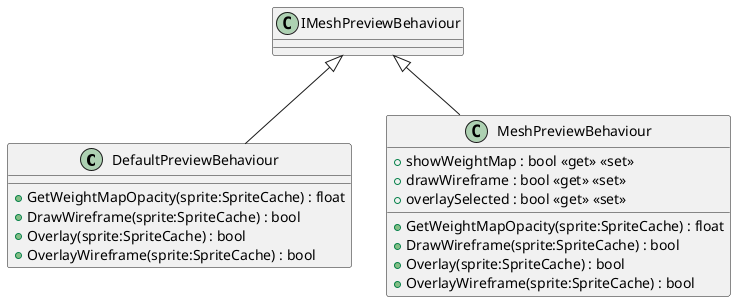 @startuml
class DefaultPreviewBehaviour {
    + GetWeightMapOpacity(sprite:SpriteCache) : float
    + DrawWireframe(sprite:SpriteCache) : bool
    + Overlay(sprite:SpriteCache) : bool
    + OverlayWireframe(sprite:SpriteCache) : bool
}
class MeshPreviewBehaviour {
    + showWeightMap : bool <<get>> <<set>>
    + drawWireframe : bool <<get>> <<set>>
    + overlaySelected : bool <<get>> <<set>>
    + GetWeightMapOpacity(sprite:SpriteCache) : float
    + DrawWireframe(sprite:SpriteCache) : bool
    + Overlay(sprite:SpriteCache) : bool
    + OverlayWireframe(sprite:SpriteCache) : bool
}
IMeshPreviewBehaviour <|-- DefaultPreviewBehaviour
IMeshPreviewBehaviour <|-- MeshPreviewBehaviour
@enduml
